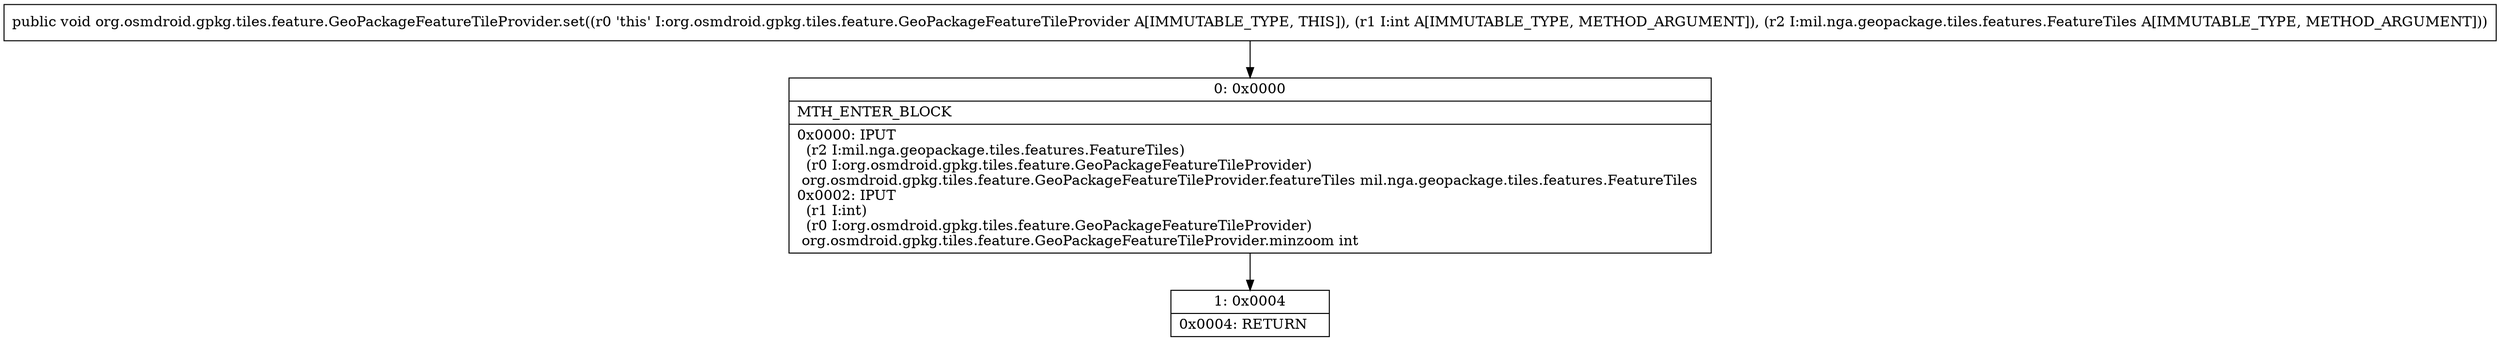 digraph "CFG fororg.osmdroid.gpkg.tiles.feature.GeoPackageFeatureTileProvider.set(ILmil\/nga\/geopackage\/tiles\/features\/FeatureTiles;)V" {
Node_0 [shape=record,label="{0\:\ 0x0000|MTH_ENTER_BLOCK\l|0x0000: IPUT  \l  (r2 I:mil.nga.geopackage.tiles.features.FeatureTiles)\l  (r0 I:org.osmdroid.gpkg.tiles.feature.GeoPackageFeatureTileProvider)\l org.osmdroid.gpkg.tiles.feature.GeoPackageFeatureTileProvider.featureTiles mil.nga.geopackage.tiles.features.FeatureTiles \l0x0002: IPUT  \l  (r1 I:int)\l  (r0 I:org.osmdroid.gpkg.tiles.feature.GeoPackageFeatureTileProvider)\l org.osmdroid.gpkg.tiles.feature.GeoPackageFeatureTileProvider.minzoom int \l}"];
Node_1 [shape=record,label="{1\:\ 0x0004|0x0004: RETURN   \l}"];
MethodNode[shape=record,label="{public void org.osmdroid.gpkg.tiles.feature.GeoPackageFeatureTileProvider.set((r0 'this' I:org.osmdroid.gpkg.tiles.feature.GeoPackageFeatureTileProvider A[IMMUTABLE_TYPE, THIS]), (r1 I:int A[IMMUTABLE_TYPE, METHOD_ARGUMENT]), (r2 I:mil.nga.geopackage.tiles.features.FeatureTiles A[IMMUTABLE_TYPE, METHOD_ARGUMENT])) }"];
MethodNode -> Node_0;
Node_0 -> Node_1;
}


